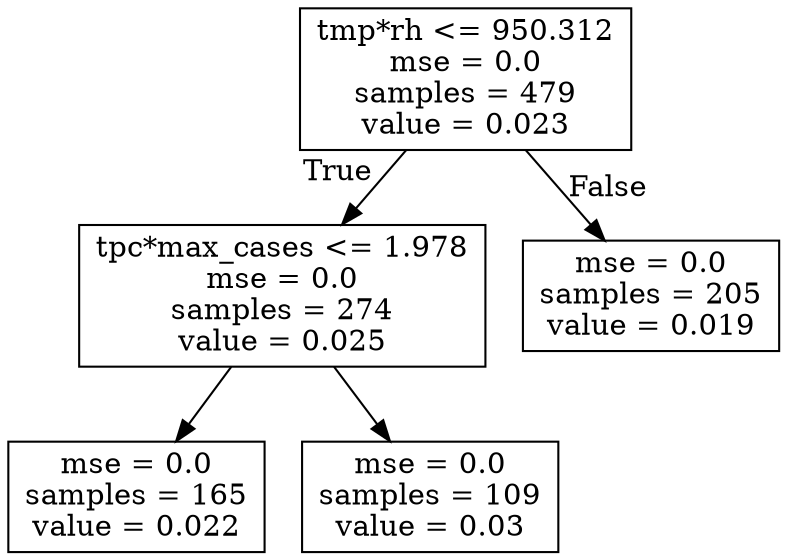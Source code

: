 digraph Tree {
node [shape=box] ;
0 [label="tmp*rh <= 950.312\nmse = 0.0\nsamples = 479\nvalue = 0.023"] ;
1 [label="tpc*max_cases <= 1.978\nmse = 0.0\nsamples = 274\nvalue = 0.025"] ;
0 -> 1 [labeldistance=2.5, labelangle=45, headlabel="True"] ;
2 [label="mse = 0.0\nsamples = 165\nvalue = 0.022"] ;
1 -> 2 ;
3 [label="mse = 0.0\nsamples = 109\nvalue = 0.03"] ;
1 -> 3 ;
4 [label="mse = 0.0\nsamples = 205\nvalue = 0.019"] ;
0 -> 4 [labeldistance=2.5, labelangle=-45, headlabel="False"] ;
}